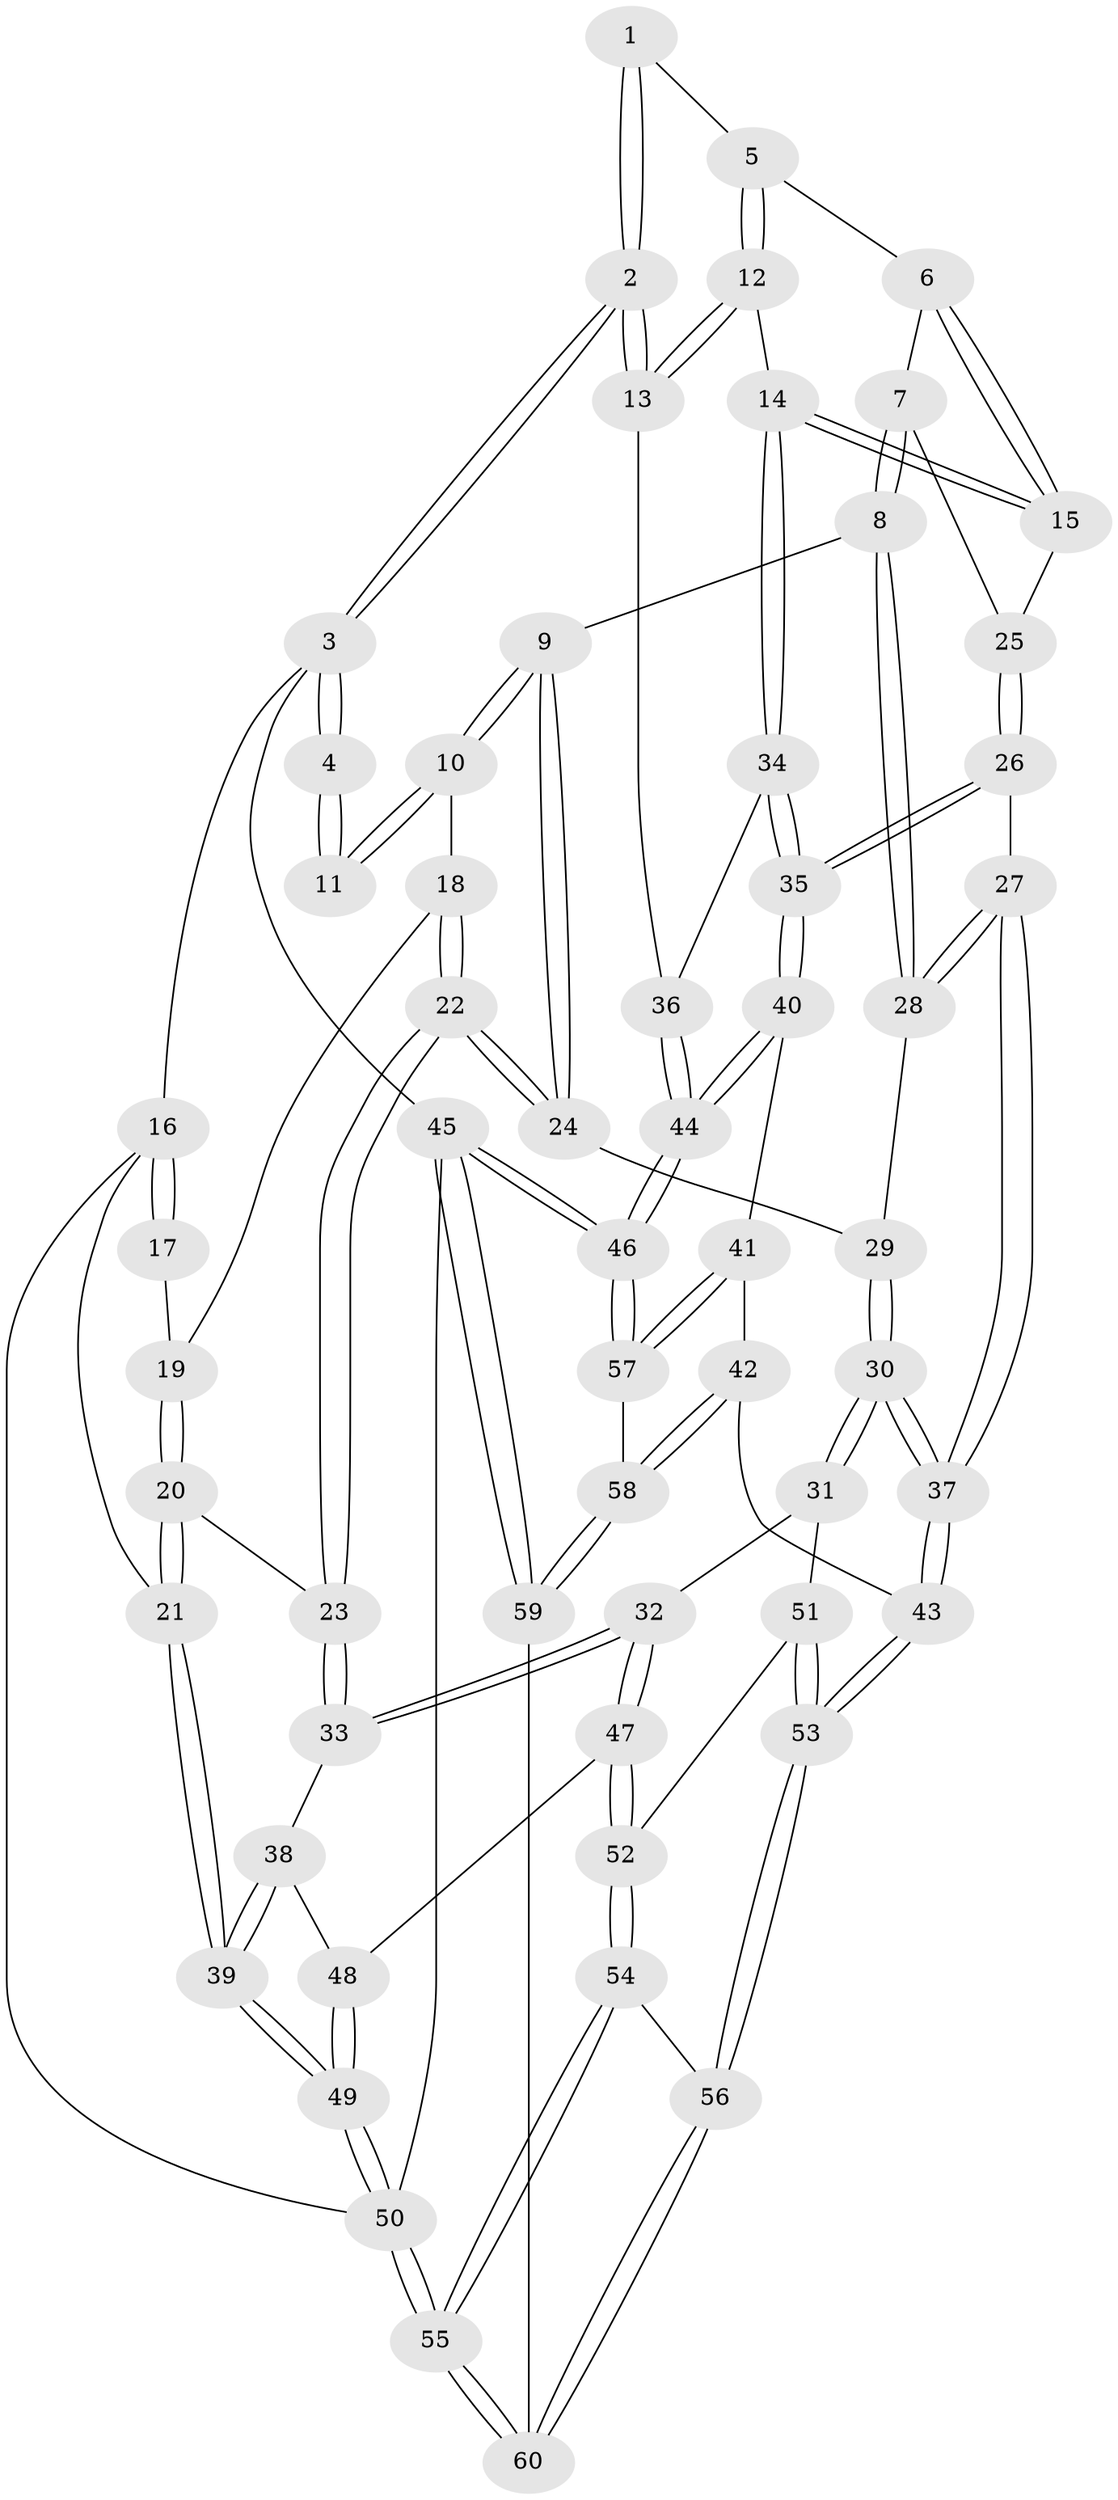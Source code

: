 // Generated by graph-tools (version 1.1) at 2025/27/03/09/25 03:27:02]
// undirected, 60 vertices, 147 edges
graph export_dot {
graph [start="1"]
  node [color=gray90,style=filled];
  1 [pos="+0.8888826938330541+0.19188086991810324"];
  2 [pos="+1+0"];
  3 [pos="+1+0"];
  4 [pos="+0.6720588454956673+0"];
  5 [pos="+0.8946369985454958+0.24120458138937945"];
  6 [pos="+0.8715863392849332+0.25595304831546734"];
  7 [pos="+0.6310444688066086+0.3262796014370264"];
  8 [pos="+0.5653558241395563+0.29292934059538517"];
  9 [pos="+0.48374696399486433+0.2052035064299312"];
  10 [pos="+0.458345004428827+0.1469247933931146"];
  11 [pos="+0.4559661877131745+0.04392482249406513"];
  12 [pos="+0.9707879246690249+0.2849052659667592"];
  13 [pos="+1+0.3170682825479892"];
  14 [pos="+0.8766037746868834+0.49875996772413184"];
  15 [pos="+0.8415549139788543+0.46159663597870504"];
  16 [pos="+0+0"];
  17 [pos="+0+0"];
  18 [pos="+0.4051424712373112+0.18264498876630514"];
  19 [pos="+0.10384614634269586+0.3090550599412231"];
  20 [pos="+0+0.4826343484471555"];
  21 [pos="+0+0.47704229054428626"];
  22 [pos="+0.13817117090165862+0.5025293056439167"];
  23 [pos="+0.08952291058757496+0.5349650451042884"];
  24 [pos="+0.37510466058949227+0.4396229554522357"];
  25 [pos="+0.646405331961365+0.34521845825804115"];
  26 [pos="+0.698552728317995+0.6217350427892325"];
  27 [pos="+0.5262193519806346+0.6009681096464907"];
  28 [pos="+0.5278298261863122+0.5735684895009001"];
  29 [pos="+0.37524597240672053+0.44410066926503633"];
  30 [pos="+0.364641694465638+0.679561018157296"];
  31 [pos="+0.26108117780967754+0.6601171575507692"];
  32 [pos="+0.24023004857910937+0.6523724600676101"];
  33 [pos="+0.122123020017595+0.5757753676076761"];
  34 [pos="+0.883098816043851+0.5135857784238202"];
  35 [pos="+0.7844271693884335+0.6842457645643955"];
  36 [pos="+1+0.5204925784111508"];
  37 [pos="+0.4004137576494407+0.7037069291759568"];
  38 [pos="+0.07872454976502562+0.7313361088306553"];
  39 [pos="+0+0.8890723980690943"];
  40 [pos="+0.7852354226414587+0.6888059607682017"];
  41 [pos="+0.7657102185792132+0.7411616038343726"];
  42 [pos="+0.5298003366005288+0.7824703878439108"];
  43 [pos="+0.4218731610097342+0.7676634648829382"];
  44 [pos="+1+0.7943602224007493"];
  45 [pos="+1+1"];
  46 [pos="+1+0.884775893473069"];
  47 [pos="+0.1399661598906915+0.8172301221441954"];
  48 [pos="+0.08642429205423978+0.8202862768125736"];
  49 [pos="+0+1"];
  50 [pos="+0+1"];
  51 [pos="+0.21123018998868262+0.8223849009044139"];
  52 [pos="+0.18062157519911293+0.8482294445590743"];
  53 [pos="+0.39637677688342526+0.8960915778897474"];
  54 [pos="+0.18072968172367793+0.8486648593156856"];
  55 [pos="+0+1"];
  56 [pos="+0.3826473405339813+1"];
  57 [pos="+0.7767989790741495+0.9052803721083914"];
  58 [pos="+0.7263695196723444+1"];
  59 [pos="+0.6789365834693727+1"];
  60 [pos="+0.3873935411665659+1"];
  1 -- 2;
  1 -- 2;
  1 -- 5;
  2 -- 3;
  2 -- 3;
  2 -- 13;
  2 -- 13;
  3 -- 4;
  3 -- 4;
  3 -- 16;
  3 -- 45;
  4 -- 11;
  4 -- 11;
  5 -- 6;
  5 -- 12;
  5 -- 12;
  6 -- 7;
  6 -- 15;
  6 -- 15;
  7 -- 8;
  7 -- 8;
  7 -- 25;
  8 -- 9;
  8 -- 28;
  8 -- 28;
  9 -- 10;
  9 -- 10;
  9 -- 24;
  9 -- 24;
  10 -- 11;
  10 -- 11;
  10 -- 18;
  12 -- 13;
  12 -- 13;
  12 -- 14;
  13 -- 36;
  14 -- 15;
  14 -- 15;
  14 -- 34;
  14 -- 34;
  15 -- 25;
  16 -- 17;
  16 -- 17;
  16 -- 21;
  16 -- 50;
  17 -- 19;
  18 -- 19;
  18 -- 22;
  18 -- 22;
  19 -- 20;
  19 -- 20;
  20 -- 21;
  20 -- 21;
  20 -- 23;
  21 -- 39;
  21 -- 39;
  22 -- 23;
  22 -- 23;
  22 -- 24;
  22 -- 24;
  23 -- 33;
  23 -- 33;
  24 -- 29;
  25 -- 26;
  25 -- 26;
  26 -- 27;
  26 -- 35;
  26 -- 35;
  27 -- 28;
  27 -- 28;
  27 -- 37;
  27 -- 37;
  28 -- 29;
  29 -- 30;
  29 -- 30;
  30 -- 31;
  30 -- 31;
  30 -- 37;
  30 -- 37;
  31 -- 32;
  31 -- 51;
  32 -- 33;
  32 -- 33;
  32 -- 47;
  32 -- 47;
  33 -- 38;
  34 -- 35;
  34 -- 35;
  34 -- 36;
  35 -- 40;
  35 -- 40;
  36 -- 44;
  36 -- 44;
  37 -- 43;
  37 -- 43;
  38 -- 39;
  38 -- 39;
  38 -- 48;
  39 -- 49;
  39 -- 49;
  40 -- 41;
  40 -- 44;
  40 -- 44;
  41 -- 42;
  41 -- 57;
  41 -- 57;
  42 -- 43;
  42 -- 58;
  42 -- 58;
  43 -- 53;
  43 -- 53;
  44 -- 46;
  44 -- 46;
  45 -- 46;
  45 -- 46;
  45 -- 59;
  45 -- 59;
  45 -- 50;
  46 -- 57;
  46 -- 57;
  47 -- 48;
  47 -- 52;
  47 -- 52;
  48 -- 49;
  48 -- 49;
  49 -- 50;
  49 -- 50;
  50 -- 55;
  50 -- 55;
  51 -- 52;
  51 -- 53;
  51 -- 53;
  52 -- 54;
  52 -- 54;
  53 -- 56;
  53 -- 56;
  54 -- 55;
  54 -- 55;
  54 -- 56;
  55 -- 60;
  55 -- 60;
  56 -- 60;
  56 -- 60;
  57 -- 58;
  58 -- 59;
  58 -- 59;
  59 -- 60;
}

